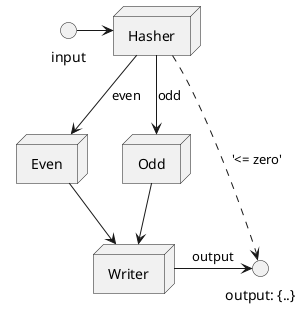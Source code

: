 @startuml
circle input
circle "output: {..}" as output
node Hasher as h
node Even as e
node Odd as o
node Writer as w
input -> h
h ..> output: '<= zero'
h -down-> e: even
h -down-> o: odd
e -down-> w
o -down-> w
w -> output: output
@enduml
